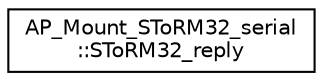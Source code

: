 digraph "Graphical Class Hierarchy"
{
 // INTERACTIVE_SVG=YES
  edge [fontname="Helvetica",fontsize="10",labelfontname="Helvetica",labelfontsize="10"];
  node [fontname="Helvetica",fontsize="10",shape=record];
  rankdir="LR";
  Node1 [label="AP_Mount_SToRM32_serial\l::SToRM32_reply",height=0.2,width=0.4,color="black", fillcolor="white", style="filled",URL="$unionAP__Mount__SToRM32__serial_1_1SToRM32__reply.html"];
}
